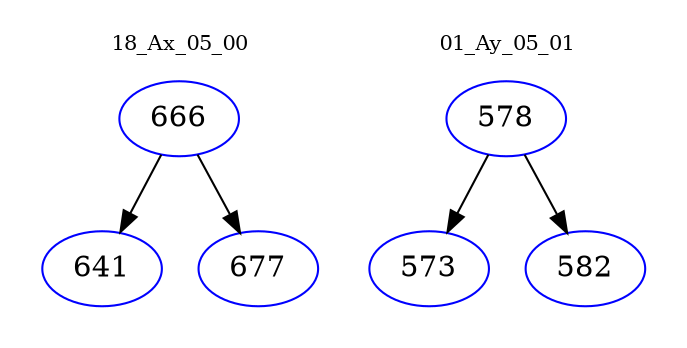digraph{
subgraph cluster_0 {
color = white
label = "18_Ax_05_00";
fontsize=10;
T0_666 [label="666", color="blue"]
T0_666 -> T0_641 [color="black"]
T0_641 [label="641", color="blue"]
T0_666 -> T0_677 [color="black"]
T0_677 [label="677", color="blue"]
}
subgraph cluster_1 {
color = white
label = "01_Ay_05_01";
fontsize=10;
T1_578 [label="578", color="blue"]
T1_578 -> T1_573 [color="black"]
T1_573 [label="573", color="blue"]
T1_578 -> T1_582 [color="black"]
T1_582 [label="582", color="blue"]
}
}
